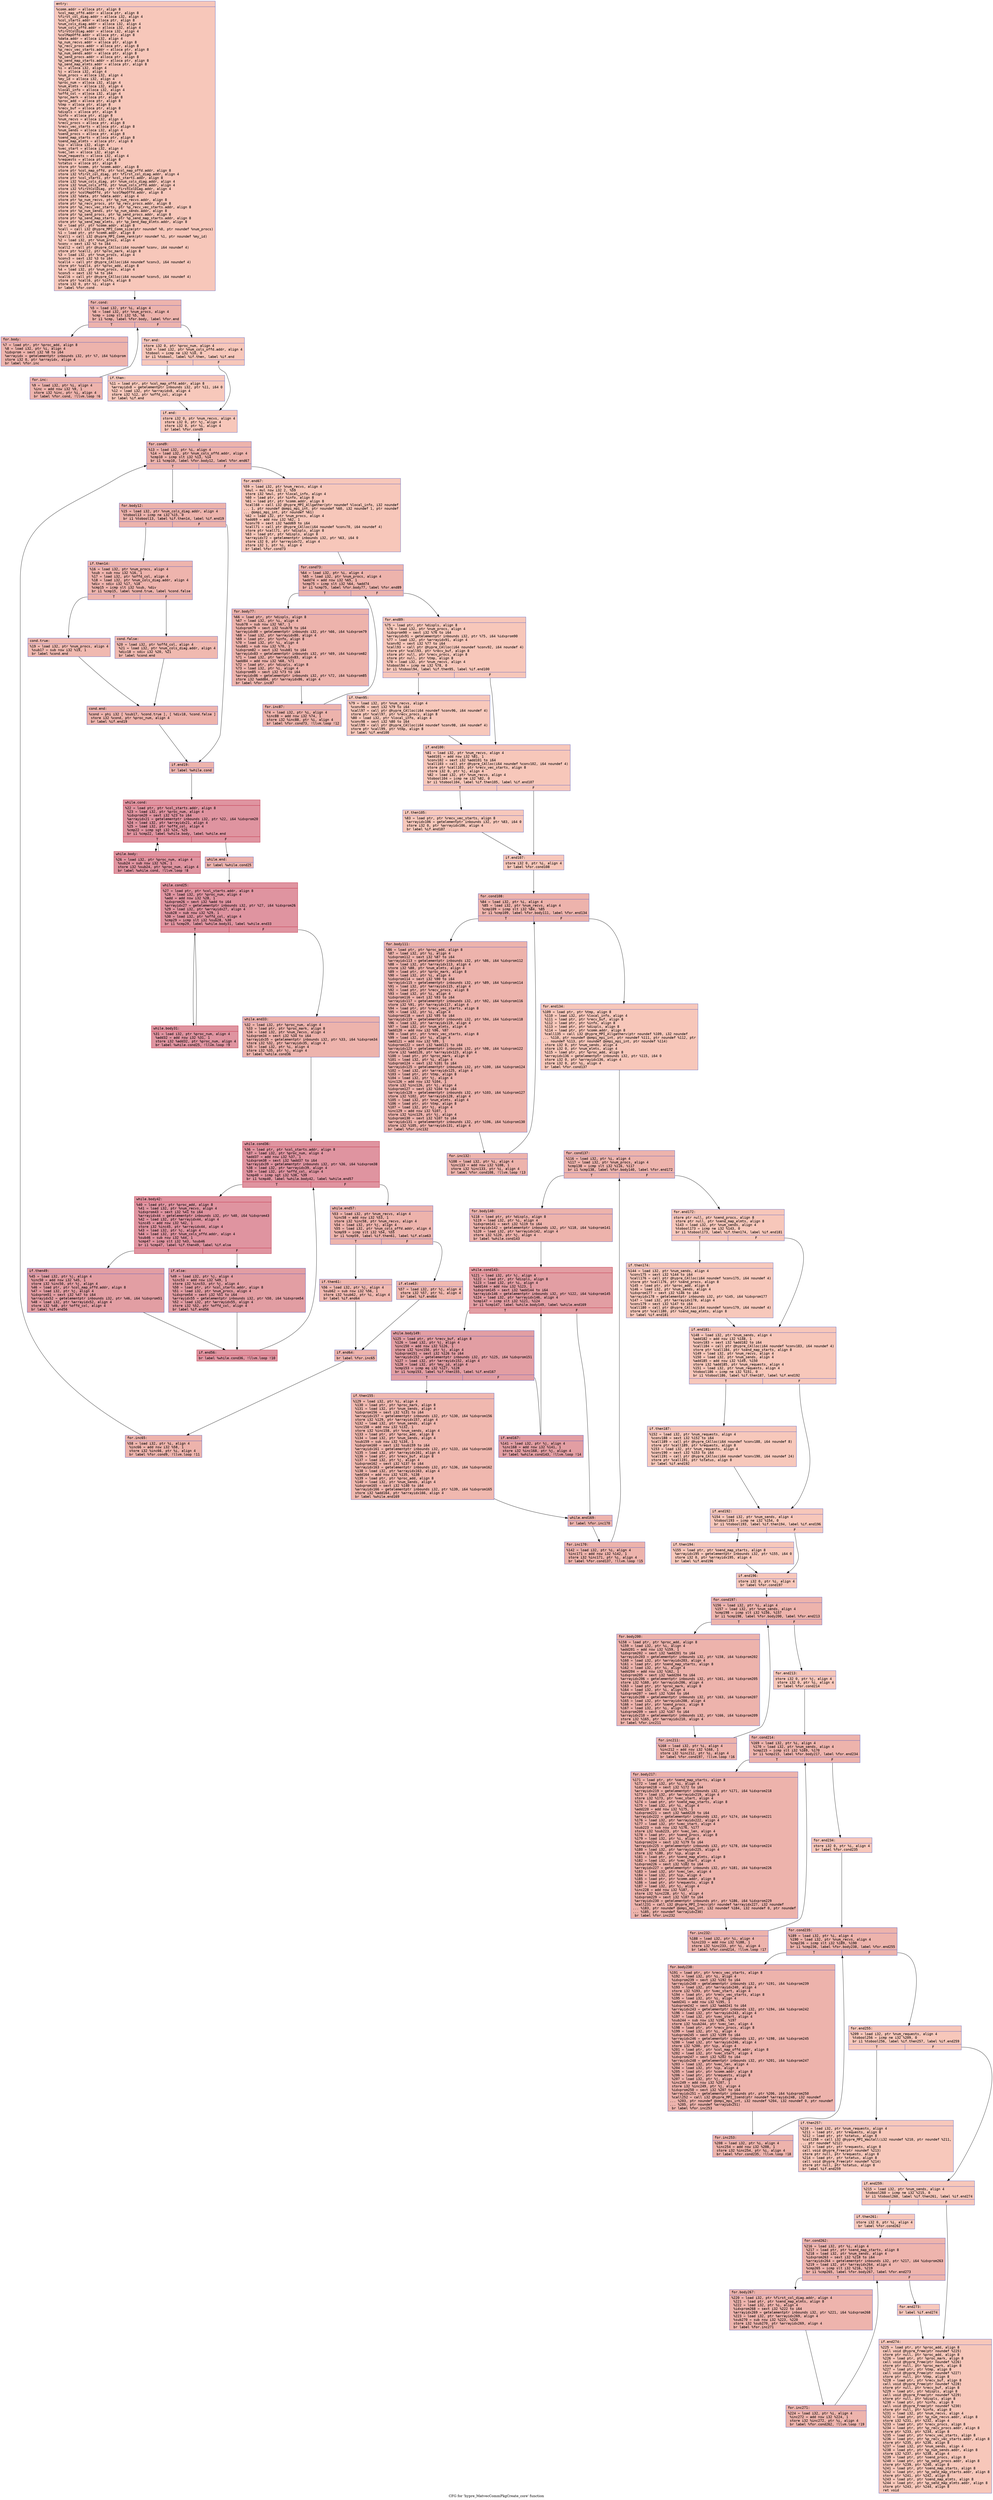 digraph "CFG for 'hypre_MatvecCommPkgCreate_core' function" {
	label="CFG for 'hypre_MatvecCommPkgCreate_core' function";

	Node0x55660d416740 [shape=record,color="#3d50c3ff", style=filled, fillcolor="#ec7f6370" fontname="Courier",label="{entry:\l|  %comm.addr = alloca ptr, align 8\l  %col_map_offd.addr = alloca ptr, align 8\l  %first_col_diag.addr = alloca i32, align 4\l  %col_starts.addr = alloca ptr, align 8\l  %num_cols_diag.addr = alloca i32, align 4\l  %num_cols_offd.addr = alloca i32, align 4\l  %firstColDiag.addr = alloca i32, align 4\l  %colMapOffd.addr = alloca ptr, align 8\l  %data.addr = alloca i32, align 4\l  %p_num_recvs.addr = alloca ptr, align 8\l  %p_recv_procs.addr = alloca ptr, align 8\l  %p_recv_vec_starts.addr = alloca ptr, align 8\l  %p_num_sends.addr = alloca ptr, align 8\l  %p_send_procs.addr = alloca ptr, align 8\l  %p_send_map_starts.addr = alloca ptr, align 8\l  %p_send_map_elmts.addr = alloca ptr, align 8\l  %i = alloca i32, align 4\l  %j = alloca i32, align 4\l  %num_procs = alloca i32, align 4\l  %my_id = alloca i32, align 4\l  %proc_num = alloca i32, align 4\l  %num_elmts = alloca i32, align 4\l  %local_info = alloca i32, align 4\l  %offd_col = alloca i32, align 4\l  %proc_mark = alloca ptr, align 8\l  %proc_add = alloca ptr, align 8\l  %tmp = alloca ptr, align 8\l  %recv_buf = alloca ptr, align 8\l  %displs = alloca ptr, align 8\l  %info = alloca ptr, align 8\l  %num_recvs = alloca i32, align 4\l  %recv_procs = alloca ptr, align 8\l  %recv_vec_starts = alloca ptr, align 8\l  %num_sends = alloca i32, align 4\l  %send_procs = alloca ptr, align 8\l  %send_map_starts = alloca ptr, align 8\l  %send_map_elmts = alloca ptr, align 8\l  %ip = alloca i32, align 4\l  %vec_start = alloca i32, align 4\l  %vec_len = alloca i32, align 4\l  %num_requests = alloca i32, align 4\l  %requests = alloca ptr, align 8\l  %status = alloca ptr, align 8\l  store ptr %comm, ptr %comm.addr, align 8\l  store ptr %col_map_offd, ptr %col_map_offd.addr, align 8\l  store i32 %first_col_diag, ptr %first_col_diag.addr, align 4\l  store ptr %col_starts, ptr %col_starts.addr, align 8\l  store i32 %num_cols_diag, ptr %num_cols_diag.addr, align 4\l  store i32 %num_cols_offd, ptr %num_cols_offd.addr, align 4\l  store i32 %firstColDiag, ptr %firstColDiag.addr, align 4\l  store ptr %colMapOffd, ptr %colMapOffd.addr, align 8\l  store i32 %data, ptr %data.addr, align 4\l  store ptr %p_num_recvs, ptr %p_num_recvs.addr, align 8\l  store ptr %p_recv_procs, ptr %p_recv_procs.addr, align 8\l  store ptr %p_recv_vec_starts, ptr %p_recv_vec_starts.addr, align 8\l  store ptr %p_num_sends, ptr %p_num_sends.addr, align 8\l  store ptr %p_send_procs, ptr %p_send_procs.addr, align 8\l  store ptr %p_send_map_starts, ptr %p_send_map_starts.addr, align 8\l  store ptr %p_send_map_elmts, ptr %p_send_map_elmts.addr, align 8\l  %0 = load ptr, ptr %comm.addr, align 8\l  %call = call i32 @hypre_MPI_Comm_size(ptr noundef %0, ptr noundef %num_procs)\l  %1 = load ptr, ptr %comm.addr, align 8\l  %call1 = call i32 @hypre_MPI_Comm_rank(ptr noundef %1, ptr noundef %my_id)\l  %2 = load i32, ptr %num_procs, align 4\l  %conv = sext i32 %2 to i64\l  %call2 = call ptr @hypre_CAlloc(i64 noundef %conv, i64 noundef 4)\l  store ptr %call2, ptr %proc_mark, align 8\l  %3 = load i32, ptr %num_procs, align 4\l  %conv3 = sext i32 %3 to i64\l  %call4 = call ptr @hypre_CAlloc(i64 noundef %conv3, i64 noundef 4)\l  store ptr %call4, ptr %proc_add, align 8\l  %4 = load i32, ptr %num_procs, align 4\l  %conv5 = sext i32 %4 to i64\l  %call6 = call ptr @hypre_CAlloc(i64 noundef %conv5, i64 noundef 4)\l  store ptr %call6, ptr %info, align 8\l  store i32 0, ptr %i, align 4\l  br label %for.cond\l}"];
	Node0x55660d416740 -> Node0x55660d41a290[tooltip="entry -> for.cond\nProbability 100.00%" ];
	Node0x55660d41a290 [shape=record,color="#3d50c3ff", style=filled, fillcolor="#d6524470" fontname="Courier",label="{for.cond:\l|  %5 = load i32, ptr %i, align 4\l  %6 = load i32, ptr %num_procs, align 4\l  %cmp = icmp slt i32 %5, %6\l  br i1 %cmp, label %for.body, label %for.end\l|{<s0>T|<s1>F}}"];
	Node0x55660d41a290:s0 -> Node0x55660d41a450[tooltip="for.cond -> for.body\nProbability 96.88%" ];
	Node0x55660d41a290:s1 -> Node0x55660d41a4a0[tooltip="for.cond -> for.end\nProbability 3.12%" ];
	Node0x55660d41a450 [shape=record,color="#3d50c3ff", style=filled, fillcolor="#d6524470" fontname="Courier",label="{for.body:\l|  %7 = load ptr, ptr %proc_add, align 8\l  %8 = load i32, ptr %i, align 4\l  %idxprom = sext i32 %8 to i64\l  %arrayidx = getelementptr inbounds i32, ptr %7, i64 %idxprom\l  store i32 0, ptr %arrayidx, align 4\l  br label %for.inc\l}"];
	Node0x55660d41a450 -> Node0x55660d41a8c0[tooltip="for.body -> for.inc\nProbability 100.00%" ];
	Node0x55660d41a8c0 [shape=record,color="#3d50c3ff", style=filled, fillcolor="#d6524470" fontname="Courier",label="{for.inc:\l|  %9 = load i32, ptr %i, align 4\l  %inc = add nsw i32 %9, 1\l  store i32 %inc, ptr %i, align 4\l  br label %for.cond, !llvm.loop !6\l}"];
	Node0x55660d41a8c0 -> Node0x55660d41a290[tooltip="for.inc -> for.cond\nProbability 100.00%" ];
	Node0x55660d41a4a0 [shape=record,color="#3d50c3ff", style=filled, fillcolor="#ec7f6370" fontname="Courier",label="{for.end:\l|  store i32 0, ptr %proc_num, align 4\l  %10 = load i32, ptr %num_cols_offd.addr, align 4\l  %tobool = icmp ne i32 %10, 0\l  br i1 %tobool, label %if.then, label %if.end\l|{<s0>T|<s1>F}}"];
	Node0x55660d41a4a0:s0 -> Node0x55660d41aed0[tooltip="for.end -> if.then\nProbability 62.50%" ];
	Node0x55660d41a4a0:s1 -> Node0x55660d41af40[tooltip="for.end -> if.end\nProbability 37.50%" ];
	Node0x55660d41aed0 [shape=record,color="#3d50c3ff", style=filled, fillcolor="#ed836670" fontname="Courier",label="{if.then:\l|  %11 = load ptr, ptr %col_map_offd.addr, align 8\l  %arrayidx8 = getelementptr inbounds i32, ptr %11, i64 0\l  %12 = load i32, ptr %arrayidx8, align 4\l  store i32 %12, ptr %offd_col, align 4\l  br label %if.end\l}"];
	Node0x55660d41aed0 -> Node0x55660d41af40[tooltip="if.then -> if.end\nProbability 100.00%" ];
	Node0x55660d41af40 [shape=record,color="#3d50c3ff", style=filled, fillcolor="#ec7f6370" fontname="Courier",label="{if.end:\l|  store i32 0, ptr %num_recvs, align 4\l  store i32 0, ptr %j, align 4\l  store i32 0, ptr %i, align 4\l  br label %for.cond9\l}"];
	Node0x55660d41af40 -> Node0x55660d41b4f0[tooltip="if.end -> for.cond9\nProbability 100.00%" ];
	Node0x55660d41b4f0 [shape=record,color="#3d50c3ff", style=filled, fillcolor="#d6524470" fontname="Courier",label="{for.cond9:\l|  %13 = load i32, ptr %i, align 4\l  %14 = load i32, ptr %num_cols_offd.addr, align 4\l  %cmp10 = icmp slt i32 %13, %14\l  br i1 %cmp10, label %for.body12, label %for.end67\l|{<s0>T|<s1>F}}"];
	Node0x55660d41b4f0:s0 -> Node0x55660d41b7f0[tooltip="for.cond9 -> for.body12\nProbability 96.88%" ];
	Node0x55660d41b4f0:s1 -> Node0x55660d41b840[tooltip="for.cond9 -> for.end67\nProbability 3.12%" ];
	Node0x55660d41b7f0 [shape=record,color="#3d50c3ff", style=filled, fillcolor="#d6524470" fontname="Courier",label="{for.body12:\l|  %15 = load i32, ptr %num_cols_diag.addr, align 4\l  %tobool13 = icmp ne i32 %15, 0\l  br i1 %tobool13, label %if.then14, label %if.end19\l|{<s0>T|<s1>F}}"];
	Node0x55660d41b7f0:s0 -> Node0x55660d41bab0[tooltip="for.body12 -> if.then14\nProbability 62.50%" ];
	Node0x55660d41b7f0:s1 -> Node0x55660d41bb00[tooltip="for.body12 -> if.end19\nProbability 37.50%" ];
	Node0x55660d41bab0 [shape=record,color="#3d50c3ff", style=filled, fillcolor="#d8564670" fontname="Courier",label="{if.then14:\l|  %16 = load i32, ptr %num_procs, align 4\l  %sub = sub nsw i32 %16, 1\l  %17 = load i32, ptr %offd_col, align 4\l  %18 = load i32, ptr %num_cols_diag.addr, align 4\l  %div = sdiv i32 %17, %18\l  %cmp15 = icmp slt i32 %sub, %div\l  br i1 %cmp15, label %cond.true, label %cond.false\l|{<s0>T|<s1>F}}"];
	Node0x55660d41bab0:s0 -> Node0x55660d41c020[tooltip="if.then14 -> cond.true\nProbability 50.00%" ];
	Node0x55660d41bab0:s1 -> Node0x55660d41c070[tooltip="if.then14 -> cond.false\nProbability 50.00%" ];
	Node0x55660d41c020 [shape=record,color="#3d50c3ff", style=filled, fillcolor="#de614d70" fontname="Courier",label="{cond.true:\l|  %19 = load i32, ptr %num_procs, align 4\l  %sub17 = sub nsw i32 %19, 1\l  br label %cond.end\l}"];
	Node0x55660d41c020 -> Node0x55660d41c2a0[tooltip="cond.true -> cond.end\nProbability 100.00%" ];
	Node0x55660d41c070 [shape=record,color="#3d50c3ff", style=filled, fillcolor="#de614d70" fontname="Courier",label="{cond.false:\l|  %20 = load i32, ptr %offd_col, align 4\l  %21 = load i32, ptr %num_cols_diag.addr, align 4\l  %div18 = sdiv i32 %20, %21\l  br label %cond.end\l}"];
	Node0x55660d41c070 -> Node0x55660d41c2a0[tooltip="cond.false -> cond.end\nProbability 100.00%" ];
	Node0x55660d41c2a0 [shape=record,color="#3d50c3ff", style=filled, fillcolor="#d8564670" fontname="Courier",label="{cond.end:\l|  %cond = phi i32 [ %sub17, %cond.true ], [ %div18, %cond.false ]\l  store i32 %cond, ptr %proc_num, align 4\l  br label %if.end19\l}"];
	Node0x55660d41c2a0 -> Node0x55660d41bb00[tooltip="cond.end -> if.end19\nProbability 100.00%" ];
	Node0x55660d41bb00 [shape=record,color="#3d50c3ff", style=filled, fillcolor="#d6524470" fontname="Courier",label="{if.end19:\l|  br label %while.cond\l}"];
	Node0x55660d41bb00 -> Node0x55660d41c740[tooltip="if.end19 -> while.cond\nProbability 100.00%" ];
	Node0x55660d41c740 [shape=record,color="#b70d28ff", style=filled, fillcolor="#b70d2870" fontname="Courier",label="{while.cond:\l|  %22 = load ptr, ptr %col_starts.addr, align 8\l  %23 = load i32, ptr %proc_num, align 4\l  %idxprom20 = sext i32 %23 to i64\l  %arrayidx21 = getelementptr inbounds i32, ptr %22, i64 %idxprom20\l  %24 = load i32, ptr %arrayidx21, align 4\l  %25 = load i32, ptr %offd_col, align 4\l  %cmp22 = icmp sgt i32 %24, %25\l  br i1 %cmp22, label %while.body, label %while.end\l|{<s0>T|<s1>F}}"];
	Node0x55660d41c740:s0 -> Node0x55660d418350[tooltip="while.cond -> while.body\nProbability 96.88%" ];
	Node0x55660d41c740:s1 -> Node0x55660d4183d0[tooltip="while.cond -> while.end\nProbability 3.12%" ];
	Node0x55660d418350 [shape=record,color="#b70d28ff", style=filled, fillcolor="#b70d2870" fontname="Courier",label="{while.body:\l|  %26 = load i32, ptr %proc_num, align 4\l  %sub24 = sub nsw i32 %26, 1\l  store i32 %sub24, ptr %proc_num, align 4\l  br label %while.cond, !llvm.loop !8\l}"];
	Node0x55660d418350 -> Node0x55660d41c740[tooltip="while.body -> while.cond\nProbability 100.00%" ];
	Node0x55660d4183d0 [shape=record,color="#3d50c3ff", style=filled, fillcolor="#d6524470" fontname="Courier",label="{while.end:\l|  br label %while.cond25\l}"];
	Node0x55660d4183d0 -> Node0x55660d41d740[tooltip="while.end -> while.cond25\nProbability 100.00%" ];
	Node0x55660d41d740 [shape=record,color="#b70d28ff", style=filled, fillcolor="#b70d2870" fontname="Courier",label="{while.cond25:\l|  %27 = load ptr, ptr %col_starts.addr, align 8\l  %28 = load i32, ptr %proc_num, align 4\l  %add = add nsw i32 %28, 1\l  %idxprom26 = sext i32 %add to i64\l  %arrayidx27 = getelementptr inbounds i32, ptr %27, i64 %idxprom26\l  %29 = load i32, ptr %arrayidx27, align 4\l  %sub28 = sub nsw i32 %29, 1\l  %30 = load i32, ptr %offd_col, align 4\l  %cmp29 = icmp slt i32 %sub28, %30\l  br i1 %cmp29, label %while.body31, label %while.end33\l|{<s0>T|<s1>F}}"];
	Node0x55660d41d740:s0 -> Node0x55660d41ddb0[tooltip="while.cond25 -> while.body31\nProbability 96.88%" ];
	Node0x55660d41d740:s1 -> Node0x55660d41de30[tooltip="while.cond25 -> while.end33\nProbability 3.12%" ];
	Node0x55660d41ddb0 [shape=record,color="#b70d28ff", style=filled, fillcolor="#b70d2870" fontname="Courier",label="{while.body31:\l|  %31 = load i32, ptr %proc_num, align 4\l  %add32 = add nsw i32 %31, 1\l  store i32 %add32, ptr %proc_num, align 4\l  br label %while.cond25, !llvm.loop !9\l}"];
	Node0x55660d41ddb0 -> Node0x55660d41d740[tooltip="while.body31 -> while.cond25\nProbability 100.00%" ];
	Node0x55660d41de30 [shape=record,color="#3d50c3ff", style=filled, fillcolor="#d6524470" fontname="Courier",label="{while.end33:\l|  %32 = load i32, ptr %proc_num, align 4\l  %33 = load ptr, ptr %proc_mark, align 8\l  %34 = load i32, ptr %num_recvs, align 4\l  %idxprom34 = sext i32 %34 to i64\l  %arrayidx35 = getelementptr inbounds i32, ptr %33, i64 %idxprom34\l  store i32 %32, ptr %arrayidx35, align 4\l  %35 = load i32, ptr %i, align 4\l  store i32 %35, ptr %j, align 4\l  br label %while.cond36\l}"];
	Node0x55660d41de30 -> Node0x55660d41e7a0[tooltip="while.end33 -> while.cond36\nProbability 100.00%" ];
	Node0x55660d41e7a0 [shape=record,color="#b70d28ff", style=filled, fillcolor="#b70d2870" fontname="Courier",label="{while.cond36:\l|  %36 = load ptr, ptr %col_starts.addr, align 8\l  %37 = load i32, ptr %proc_num, align 4\l  %add37 = add nsw i32 %37, 1\l  %idxprom38 = sext i32 %add37 to i64\l  %arrayidx39 = getelementptr inbounds i32, ptr %36, i64 %idxprom38\l  %38 = load i32, ptr %arrayidx39, align 4\l  %39 = load i32, ptr %offd_col, align 4\l  %cmp40 = icmp sgt i32 %38, %39\l  br i1 %cmp40, label %while.body42, label %while.end57\l|{<s0>T|<s1>F}}"];
	Node0x55660d41e7a0:s0 -> Node0x55660d40d1b0[tooltip="while.cond36 -> while.body42\nProbability 96.88%" ];
	Node0x55660d41e7a0:s1 -> Node0x55660d40d230[tooltip="while.cond36 -> while.end57\nProbability 3.12%" ];
	Node0x55660d40d1b0 [shape=record,color="#b70d28ff", style=filled, fillcolor="#b70d2870" fontname="Courier",label="{while.body42:\l|  %40 = load ptr, ptr %proc_add, align 8\l  %41 = load i32, ptr %num_recvs, align 4\l  %idxprom43 = sext i32 %41 to i64\l  %arrayidx44 = getelementptr inbounds i32, ptr %40, i64 %idxprom43\l  %42 = load i32, ptr %arrayidx44, align 4\l  %inc45 = add nsw i32 %42, 1\l  store i32 %inc45, ptr %arrayidx44, align 4\l  %43 = load i32, ptr %j, align 4\l  %44 = load i32, ptr %num_cols_offd.addr, align 4\l  %sub46 = sub nsw i32 %44, 1\l  %cmp47 = icmp slt i32 %43, %sub46\l  br i1 %cmp47, label %if.then49, label %if.else\l|{<s0>T|<s1>F}}"];
	Node0x55660d40d1b0:s0 -> Node0x55660d40da60[tooltip="while.body42 -> if.then49\nProbability 50.00%" ];
	Node0x55660d40d1b0:s1 -> Node0x55660d40dab0[tooltip="while.body42 -> if.else\nProbability 50.00%" ];
	Node0x55660d40da60 [shape=record,color="#3d50c3ff", style=filled, fillcolor="#be242e70" fontname="Courier",label="{if.then49:\l|  %45 = load i32, ptr %j, align 4\l  %inc50 = add nsw i32 %45, 1\l  store i32 %inc50, ptr %j, align 4\l  %46 = load ptr, ptr %col_map_offd.addr, align 8\l  %47 = load i32, ptr %j, align 4\l  %idxprom51 = sext i32 %47 to i64\l  %arrayidx52 = getelementptr inbounds i32, ptr %46, i64 %idxprom51\l  %48 = load i32, ptr %arrayidx52, align 4\l  store i32 %48, ptr %offd_col, align 4\l  br label %if.end56\l}"];
	Node0x55660d40da60 -> Node0x55660d40e910[tooltip="if.then49 -> if.end56\nProbability 100.00%" ];
	Node0x55660d40dab0 [shape=record,color="#3d50c3ff", style=filled, fillcolor="#be242e70" fontname="Courier",label="{if.else:\l|  %49 = load i32, ptr %j, align 4\l  %inc53 = add nsw i32 %49, 1\l  store i32 %inc53, ptr %j, align 4\l  %50 = load ptr, ptr %col_starts.addr, align 8\l  %51 = load i32, ptr %num_procs, align 4\l  %idxprom54 = sext i32 %51 to i64\l  %arrayidx55 = getelementptr inbounds i32, ptr %50, i64 %idxprom54\l  %52 = load i32, ptr %arrayidx55, align 4\l  store i32 %52, ptr %offd_col, align 4\l  br label %if.end56\l}"];
	Node0x55660d40dab0 -> Node0x55660d40e910[tooltip="if.else -> if.end56\nProbability 100.00%" ];
	Node0x55660d40e910 [shape=record,color="#b70d28ff", style=filled, fillcolor="#b70d2870" fontname="Courier",label="{if.end56:\l|  br label %while.cond36, !llvm.loop !10\l}"];
	Node0x55660d40e910 -> Node0x55660d41e7a0[tooltip="if.end56 -> while.cond36\nProbability 100.00%" ];
	Node0x55660d40d230 [shape=record,color="#3d50c3ff", style=filled, fillcolor="#d6524470" fontname="Courier",label="{while.end57:\l|  %53 = load i32, ptr %num_recvs, align 4\l  %inc58 = add nsw i32 %53, 1\l  store i32 %inc58, ptr %num_recvs, align 4\l  %54 = load i32, ptr %j, align 4\l  %55 = load i32, ptr %num_cols_offd.addr, align 4\l  %cmp59 = icmp slt i32 %54, %55\l  br i1 %cmp59, label %if.then61, label %if.else63\l|{<s0>T|<s1>F}}"];
	Node0x55660d40d230:s0 -> Node0x55660d423130[tooltip="while.end57 -> if.then61\nProbability 50.00%" ];
	Node0x55660d40d230:s1 -> Node0x55660d423180[tooltip="while.end57 -> if.else63\nProbability 50.00%" ];
	Node0x55660d423130 [shape=record,color="#3d50c3ff", style=filled, fillcolor="#dc5d4a70" fontname="Courier",label="{if.then61:\l|  %56 = load i32, ptr %j, align 4\l  %sub62 = sub nsw i32 %56, 1\l  store i32 %sub62, ptr %i, align 4\l  br label %if.end64\l}"];
	Node0x55660d423130 -> Node0x55660d423450[tooltip="if.then61 -> if.end64\nProbability 100.00%" ];
	Node0x55660d423180 [shape=record,color="#3d50c3ff", style=filled, fillcolor="#dc5d4a70" fontname="Courier",label="{if.else63:\l|  %57 = load i32, ptr %j, align 4\l  store i32 %57, ptr %i, align 4\l  br label %if.end64\l}"];
	Node0x55660d423180 -> Node0x55660d423450[tooltip="if.else63 -> if.end64\nProbability 100.00%" ];
	Node0x55660d423450 [shape=record,color="#3d50c3ff", style=filled, fillcolor="#d6524470" fontname="Courier",label="{if.end64:\l|  br label %for.inc65\l}"];
	Node0x55660d423450 -> Node0x55660d4236d0[tooltip="if.end64 -> for.inc65\nProbability 100.00%" ];
	Node0x55660d4236d0 [shape=record,color="#3d50c3ff", style=filled, fillcolor="#d6524470" fontname="Courier",label="{for.inc65:\l|  %58 = load i32, ptr %i, align 4\l  %inc66 = add nsw i32 %58, 1\l  store i32 %inc66, ptr %i, align 4\l  br label %for.cond9, !llvm.loop !11\l}"];
	Node0x55660d4236d0 -> Node0x55660d41b4f0[tooltip="for.inc65 -> for.cond9\nProbability 100.00%" ];
	Node0x55660d41b840 [shape=record,color="#3d50c3ff", style=filled, fillcolor="#ec7f6370" fontname="Courier",label="{for.end67:\l|  %59 = load i32, ptr %num_recvs, align 4\l  %mul = mul nsw i32 2, %59\l  store i32 %mul, ptr %local_info, align 4\l  %60 = load ptr, ptr %info, align 8\l  %61 = load ptr, ptr %comm.addr, align 8\l  %call68 = call i32 @hypre_MPI_Allgather(ptr noundef %local_info, i32 noundef\l... 1, ptr noundef @ompi_mpi_int, ptr noundef %60, i32 noundef 1, ptr noundef\l... @ompi_mpi_int, ptr noundef %61)\l  %62 = load i32, ptr %num_procs, align 4\l  %add69 = add nsw i32 %62, 1\l  %conv70 = sext i32 %add69 to i64\l  %call71 = call ptr @hypre_CAlloc(i64 noundef %conv70, i64 noundef 4)\l  store ptr %call71, ptr %displs, align 8\l  %63 = load ptr, ptr %displs, align 8\l  %arrayidx72 = getelementptr inbounds i32, ptr %63, i64 0\l  store i32 0, ptr %arrayidx72, align 4\l  store i32 1, ptr %i, align 4\l  br label %for.cond73\l}"];
	Node0x55660d41b840 -> Node0x55660d424700[tooltip="for.end67 -> for.cond73\nProbability 100.00%" ];
	Node0x55660d424700 [shape=record,color="#3d50c3ff", style=filled, fillcolor="#d6524470" fontname="Courier",label="{for.cond73:\l|  %64 = load i32, ptr %i, align 4\l  %65 = load i32, ptr %num_procs, align 4\l  %add74 = add nsw i32 %65, 1\l  %cmp75 = icmp slt i32 %64, %add74\l  br i1 %cmp75, label %for.body77, label %for.end89\l|{<s0>T|<s1>F}}"];
	Node0x55660d424700:s0 -> Node0x55660d424a00[tooltip="for.cond73 -> for.body77\nProbability 96.88%" ];
	Node0x55660d424700:s1 -> Node0x55660d424a80[tooltip="for.cond73 -> for.end89\nProbability 3.12%" ];
	Node0x55660d424a00 [shape=record,color="#3d50c3ff", style=filled, fillcolor="#d6524470" fontname="Courier",label="{for.body77:\l|  %66 = load ptr, ptr %displs, align 8\l  %67 = load i32, ptr %i, align 4\l  %sub78 = sub nsw i32 %67, 1\l  %idxprom79 = sext i32 %sub78 to i64\l  %arrayidx80 = getelementptr inbounds i32, ptr %66, i64 %idxprom79\l  %68 = load i32, ptr %arrayidx80, align 4\l  %69 = load ptr, ptr %info, align 8\l  %70 = load i32, ptr %i, align 4\l  %sub81 = sub nsw i32 %70, 1\l  %idxprom82 = sext i32 %sub81 to i64\l  %arrayidx83 = getelementptr inbounds i32, ptr %69, i64 %idxprom82\l  %71 = load i32, ptr %arrayidx83, align 4\l  %add84 = add nsw i32 %68, %71\l  %72 = load ptr, ptr %displs, align 8\l  %73 = load i32, ptr %i, align 4\l  %idxprom85 = sext i32 %73 to i64\l  %arrayidx86 = getelementptr inbounds i32, ptr %72, i64 %idxprom85\l  store i32 %add84, ptr %arrayidx86, align 4\l  br label %for.inc87\l}"];
	Node0x55660d424a00 -> Node0x55660d4256b0[tooltip="for.body77 -> for.inc87\nProbability 100.00%" ];
	Node0x55660d4256b0 [shape=record,color="#3d50c3ff", style=filled, fillcolor="#d6524470" fontname="Courier",label="{for.inc87:\l|  %74 = load i32, ptr %i, align 4\l  %inc88 = add nsw i32 %74, 1\l  store i32 %inc88, ptr %i, align 4\l  br label %for.cond73, !llvm.loop !12\l}"];
	Node0x55660d4256b0 -> Node0x55660d424700[tooltip="for.inc87 -> for.cond73\nProbability 100.00%" ];
	Node0x55660d424a80 [shape=record,color="#3d50c3ff", style=filled, fillcolor="#ec7f6370" fontname="Courier",label="{for.end89:\l|  %75 = load ptr, ptr %displs, align 8\l  %76 = load i32, ptr %num_procs, align 4\l  %idxprom90 = sext i32 %76 to i64\l  %arrayidx91 = getelementptr inbounds i32, ptr %75, i64 %idxprom90\l  %77 = load i32, ptr %arrayidx91, align 4\l  %conv92 = sext i32 %77 to i64\l  %call93 = call ptr @hypre_CAlloc(i64 noundef %conv92, i64 noundef 4)\l  store ptr %call93, ptr %recv_buf, align 8\l  store ptr null, ptr %recv_procs, align 8\l  store ptr null, ptr %tmp, align 8\l  %78 = load i32, ptr %num_recvs, align 4\l  %tobool94 = icmp ne i32 %78, 0\l  br i1 %tobool94, label %if.then95, label %if.end100\l|{<s0>T|<s1>F}}"];
	Node0x55660d424a80:s0 -> Node0x55660d426320[tooltip="for.end89 -> if.then95\nProbability 62.50%" ];
	Node0x55660d424a80:s1 -> Node0x55660d4263a0[tooltip="for.end89 -> if.end100\nProbability 37.50%" ];
	Node0x55660d426320 [shape=record,color="#3d50c3ff", style=filled, fillcolor="#ed836670" fontname="Courier",label="{if.then95:\l|  %79 = load i32, ptr %num_recvs, align 4\l  %conv96 = sext i32 %79 to i64\l  %call97 = call ptr @hypre_CAlloc(i64 noundef %conv96, i64 noundef 4)\l  store ptr %call97, ptr %recv_procs, align 8\l  %80 = load i32, ptr %local_info, align 4\l  %conv98 = sext i32 %80 to i64\l  %call99 = call ptr @hypre_CAlloc(i64 noundef %conv98, i64 noundef 4)\l  store ptr %call99, ptr %tmp, align 8\l  br label %if.end100\l}"];
	Node0x55660d426320 -> Node0x55660d4263a0[tooltip="if.then95 -> if.end100\nProbability 100.00%" ];
	Node0x55660d4263a0 [shape=record,color="#3d50c3ff", style=filled, fillcolor="#ec7f6370" fontname="Courier",label="{if.end100:\l|  %81 = load i32, ptr %num_recvs, align 4\l  %add101 = add nsw i32 %81, 1\l  %conv102 = sext i32 %add101 to i64\l  %call103 = call ptr @hypre_CAlloc(i64 noundef %conv102, i64 noundef 4)\l  store ptr %call103, ptr %recv_vec_starts, align 8\l  store i32 0, ptr %j, align 4\l  %82 = load i32, ptr %num_recvs, align 4\l  %tobool104 = icmp ne i32 %82, 0\l  br i1 %tobool104, label %if.then105, label %if.end107\l|{<s0>T|<s1>F}}"];
	Node0x55660d4263a0:s0 -> Node0x55660d427070[tooltip="if.end100 -> if.then105\nProbability 62.50%" ];
	Node0x55660d4263a0:s1 -> Node0x55660d4270f0[tooltip="if.end100 -> if.end107\nProbability 37.50%" ];
	Node0x55660d427070 [shape=record,color="#3d50c3ff", style=filled, fillcolor="#ed836670" fontname="Courier",label="{if.then105:\l|  %83 = load ptr, ptr %recv_vec_starts, align 8\l  %arrayidx106 = getelementptr inbounds i32, ptr %83, i64 0\l  store i32 0, ptr %arrayidx106, align 4\l  br label %if.end107\l}"];
	Node0x55660d427070 -> Node0x55660d4270f0[tooltip="if.then105 -> if.end107\nProbability 100.00%" ];
	Node0x55660d4270f0 [shape=record,color="#3d50c3ff", style=filled, fillcolor="#ec7f6370" fontname="Courier",label="{if.end107:\l|  store i32 0, ptr %i, align 4\l  br label %for.cond108\l}"];
	Node0x55660d4270f0 -> Node0x55660d427520[tooltip="if.end107 -> for.cond108\nProbability 100.00%" ];
	Node0x55660d427520 [shape=record,color="#3d50c3ff", style=filled, fillcolor="#d6524470" fontname="Courier",label="{for.cond108:\l|  %84 = load i32, ptr %i, align 4\l  %85 = load i32, ptr %num_recvs, align 4\l  %cmp109 = icmp slt i32 %84, %85\l  br i1 %cmp109, label %for.body111, label %for.end134\l|{<s0>T|<s1>F}}"];
	Node0x55660d427520:s0 -> Node0x55660d4277a0[tooltip="for.cond108 -> for.body111\nProbability 96.88%" ];
	Node0x55660d427520:s1 -> Node0x55660d427820[tooltip="for.cond108 -> for.end134\nProbability 3.12%" ];
	Node0x55660d4277a0 [shape=record,color="#3d50c3ff", style=filled, fillcolor="#d6524470" fontname="Courier",label="{for.body111:\l|  %86 = load ptr, ptr %proc_add, align 8\l  %87 = load i32, ptr %i, align 4\l  %idxprom112 = sext i32 %87 to i64\l  %arrayidx113 = getelementptr inbounds i32, ptr %86, i64 %idxprom112\l  %88 = load i32, ptr %arrayidx113, align 4\l  store i32 %88, ptr %num_elmts, align 4\l  %89 = load ptr, ptr %proc_mark, align 8\l  %90 = load i32, ptr %i, align 4\l  %idxprom114 = sext i32 %90 to i64\l  %arrayidx115 = getelementptr inbounds i32, ptr %89, i64 %idxprom114\l  %91 = load i32, ptr %arrayidx115, align 4\l  %92 = load ptr, ptr %recv_procs, align 8\l  %93 = load i32, ptr %i, align 4\l  %idxprom116 = sext i32 %93 to i64\l  %arrayidx117 = getelementptr inbounds i32, ptr %92, i64 %idxprom116\l  store i32 %91, ptr %arrayidx117, align 4\l  %94 = load ptr, ptr %recv_vec_starts, align 8\l  %95 = load i32, ptr %i, align 4\l  %idxprom118 = sext i32 %95 to i64\l  %arrayidx119 = getelementptr inbounds i32, ptr %94, i64 %idxprom118\l  %96 = load i32, ptr %arrayidx119, align 4\l  %97 = load i32, ptr %num_elmts, align 4\l  %add120 = add nsw i32 %96, %97\l  %98 = load ptr, ptr %recv_vec_starts, align 8\l  %99 = load i32, ptr %i, align 4\l  %add121 = add nsw i32 %99, 1\l  %idxprom122 = sext i32 %add121 to i64\l  %arrayidx123 = getelementptr inbounds i32, ptr %98, i64 %idxprom122\l  store i32 %add120, ptr %arrayidx123, align 4\l  %100 = load ptr, ptr %proc_mark, align 8\l  %101 = load i32, ptr %i, align 4\l  %idxprom124 = sext i32 %101 to i64\l  %arrayidx125 = getelementptr inbounds i32, ptr %100, i64 %idxprom124\l  %102 = load i32, ptr %arrayidx125, align 4\l  %103 = load ptr, ptr %tmp, align 8\l  %104 = load i32, ptr %j, align 4\l  %inc126 = add nsw i32 %104, 1\l  store i32 %inc126, ptr %j, align 4\l  %idxprom127 = sext i32 %104 to i64\l  %arrayidx128 = getelementptr inbounds i32, ptr %103, i64 %idxprom127\l  store i32 %102, ptr %arrayidx128, align 4\l  %105 = load i32, ptr %num_elmts, align 4\l  %106 = load ptr, ptr %tmp, align 8\l  %107 = load i32, ptr %j, align 4\l  %inc129 = add nsw i32 %107, 1\l  store i32 %inc129, ptr %j, align 4\l  %idxprom130 = sext i32 %107 to i64\l  %arrayidx131 = getelementptr inbounds i32, ptr %106, i64 %idxprom130\l  store i32 %105, ptr %arrayidx131, align 4\l  br label %for.inc132\l}"];
	Node0x55660d4277a0 -> Node0x55660d41d320[tooltip="for.body111 -> for.inc132\nProbability 100.00%" ];
	Node0x55660d41d320 [shape=record,color="#3d50c3ff", style=filled, fillcolor="#d6524470" fontname="Courier",label="{for.inc132:\l|  %108 = load i32, ptr %i, align 4\l  %inc133 = add nsw i32 %108, 1\l  store i32 %inc133, ptr %i, align 4\l  br label %for.cond108, !llvm.loop !13\l}"];
	Node0x55660d41d320 -> Node0x55660d427520[tooltip="for.inc132 -> for.cond108\nProbability 100.00%" ];
	Node0x55660d427820 [shape=record,color="#3d50c3ff", style=filled, fillcolor="#ec7f6370" fontname="Courier",label="{for.end134:\l|  %109 = load ptr, ptr %tmp, align 8\l  %110 = load i32, ptr %local_info, align 4\l  %111 = load ptr, ptr %recv_buf, align 8\l  %112 = load ptr, ptr %info, align 8\l  %113 = load ptr, ptr %displs, align 8\l  %114 = load ptr, ptr %comm.addr, align 8\l  %call135 = call i32 @hypre_MPI_Allgatherv(ptr noundef %109, i32 noundef\l... %110, ptr noundef @ompi_mpi_int, ptr noundef %111, ptr noundef %112, ptr\l... noundef %113, ptr noundef @ompi_mpi_int, ptr noundef %114)\l  store i32 0, ptr %num_sends, align 4\l  store i32 0, ptr %num_elmts, align 4\l  %115 = load ptr, ptr %proc_add, align 8\l  %arrayidx136 = getelementptr inbounds i32, ptr %115, i64 0\l  store i32 0, ptr %arrayidx136, align 4\l  store i32 0, ptr %i, align 4\l  br label %for.cond137\l}"];
	Node0x55660d427820 -> Node0x55660d42b990[tooltip="for.end134 -> for.cond137\nProbability 100.00%" ];
	Node0x55660d42b990 [shape=record,color="#3d50c3ff", style=filled, fillcolor="#d6524470" fontname="Courier",label="{for.cond137:\l|  %116 = load i32, ptr %i, align 4\l  %117 = load i32, ptr %num_procs, align 4\l  %cmp138 = icmp slt i32 %116, %117\l  br i1 %cmp138, label %for.body140, label %for.end172\l|{<s0>T|<s1>F}}"];
	Node0x55660d42b990:s0 -> Node0x55660d42bb70[tooltip="for.cond137 -> for.body140\nProbability 96.88%" ];
	Node0x55660d42b990:s1 -> Node0x55660d42bbf0[tooltip="for.cond137 -> for.end172\nProbability 3.12%" ];
	Node0x55660d42bb70 [shape=record,color="#3d50c3ff", style=filled, fillcolor="#d6524470" fontname="Courier",label="{for.body140:\l|  %118 = load ptr, ptr %displs, align 8\l  %119 = load i32, ptr %i, align 4\l  %idxprom141 = sext i32 %119 to i64\l  %arrayidx142 = getelementptr inbounds i32, ptr %118, i64 %idxprom141\l  %120 = load i32, ptr %arrayidx142, align 4\l  store i32 %120, ptr %j, align 4\l  br label %while.cond143\l}"];
	Node0x55660d42bb70 -> Node0x55660d42c0b0[tooltip="for.body140 -> while.cond143\nProbability 100.00%" ];
	Node0x55660d42c0b0 [shape=record,color="#b70d28ff", style=filled, fillcolor="#be242e70" fontname="Courier",label="{while.cond143:\l|  %121 = load i32, ptr %j, align 4\l  %122 = load ptr, ptr %displs, align 8\l  %123 = load i32, ptr %i, align 4\l  %add144 = add nsw i32 %123, 1\l  %idxprom145 = sext i32 %add144 to i64\l  %arrayidx146 = getelementptr inbounds i32, ptr %122, i64 %idxprom145\l  %124 = load i32, ptr %arrayidx146, align 4\l  %cmp147 = icmp slt i32 %121, %124\l  br i1 %cmp147, label %while.body149, label %while.end169\l|{<s0>T|<s1>F}}"];
	Node0x55660d42c0b0:s0 -> Node0x55660d42c670[tooltip="while.cond143 -> while.body149\nProbability 96.88%" ];
	Node0x55660d42c0b0:s1 -> Node0x55660d42c6f0[tooltip="while.cond143 -> while.end169\nProbability 3.12%" ];
	Node0x55660d42c670 [shape=record,color="#3d50c3ff", style=filled, fillcolor="#be242e70" fontname="Courier",label="{while.body149:\l|  %125 = load ptr, ptr %recv_buf, align 8\l  %126 = load i32, ptr %j, align 4\l  %inc150 = add nsw i32 %126, 1\l  store i32 %inc150, ptr %j, align 4\l  %idxprom151 = sext i32 %126 to i64\l  %arrayidx152 = getelementptr inbounds i32, ptr %125, i64 %idxprom151\l  %127 = load i32, ptr %arrayidx152, align 4\l  %128 = load i32, ptr %my_id, align 4\l  %cmp153 = icmp eq i32 %127, %128\l  br i1 %cmp153, label %if.then155, label %if.end167\l|{<s0>T|<s1>F}}"];
	Node0x55660d42c670:s0 -> Node0x55660d42cd90[tooltip="while.body149 -> if.then155\nProbability 3.12%" ];
	Node0x55660d42c670:s1 -> Node0x55660d42ce10[tooltip="while.body149 -> if.end167\nProbability 96.88%" ];
	Node0x55660d42cd90 [shape=record,color="#3d50c3ff", style=filled, fillcolor="#dc5d4a70" fontname="Courier",label="{if.then155:\l|  %129 = load i32, ptr %i, align 4\l  %130 = load ptr, ptr %proc_mark, align 8\l  %131 = load i32, ptr %num_sends, align 4\l  %idxprom156 = sext i32 %131 to i64\l  %arrayidx157 = getelementptr inbounds i32, ptr %130, i64 %idxprom156\l  store i32 %129, ptr %arrayidx157, align 4\l  %132 = load i32, ptr %num_sends, align 4\l  %inc158 = add nsw i32 %132, 1\l  store i32 %inc158, ptr %num_sends, align 4\l  %133 = load ptr, ptr %proc_add, align 8\l  %134 = load i32, ptr %num_sends, align 4\l  %sub159 = sub nsw i32 %134, 1\l  %idxprom160 = sext i32 %sub159 to i64\l  %arrayidx161 = getelementptr inbounds i32, ptr %133, i64 %idxprom160\l  %135 = load i32, ptr %arrayidx161, align 4\l  %136 = load ptr, ptr %recv_buf, align 8\l  %137 = load i32, ptr %j, align 4\l  %idxprom162 = sext i32 %137 to i64\l  %arrayidx163 = getelementptr inbounds i32, ptr %136, i64 %idxprom162\l  %138 = load i32, ptr %arrayidx163, align 4\l  %add164 = add nsw i32 %135, %138\l  %139 = load ptr, ptr %proc_add, align 8\l  %140 = load i32, ptr %num_sends, align 4\l  %idxprom165 = sext i32 %140 to i64\l  %arrayidx166 = getelementptr inbounds i32, ptr %139, i64 %idxprom165\l  store i32 %add164, ptr %arrayidx166, align 4\l  br label %while.end169\l}"];
	Node0x55660d42cd90 -> Node0x55660d42c6f0[tooltip="if.then155 -> while.end169\nProbability 100.00%" ];
	Node0x55660d42ce10 [shape=record,color="#3d50c3ff", style=filled, fillcolor="#be242e70" fontname="Courier",label="{if.end167:\l|  %141 = load i32, ptr %j, align 4\l  %inc168 = add nsw i32 %141, 1\l  store i32 %inc168, ptr %j, align 4\l  br label %while.cond143, !llvm.loop !14\l}"];
	Node0x55660d42ce10 -> Node0x55660d42c0b0[tooltip="if.end167 -> while.cond143\nProbability 100.00%" ];
	Node0x55660d42c6f0 [shape=record,color="#3d50c3ff", style=filled, fillcolor="#d6524470" fontname="Courier",label="{while.end169:\l|  br label %for.inc170\l}"];
	Node0x55660d42c6f0 -> Node0x55660d42e350[tooltip="while.end169 -> for.inc170\nProbability 100.00%" ];
	Node0x55660d42e350 [shape=record,color="#3d50c3ff", style=filled, fillcolor="#d6524470" fontname="Courier",label="{for.inc170:\l|  %142 = load i32, ptr %i, align 4\l  %inc171 = add nsw i32 %142, 1\l  store i32 %inc171, ptr %i, align 4\l  br label %for.cond137, !llvm.loop !15\l}"];
	Node0x55660d42e350 -> Node0x55660d42b990[tooltip="for.inc170 -> for.cond137\nProbability 100.00%" ];
	Node0x55660d42bbf0 [shape=record,color="#3d50c3ff", style=filled, fillcolor="#ec7f6370" fontname="Courier",label="{for.end172:\l|  store ptr null, ptr %send_procs, align 8\l  store ptr null, ptr %send_map_elmts, align 8\l  %143 = load i32, ptr %num_sends, align 4\l  %tobool173 = icmp ne i32 %143, 0\l  br i1 %tobool173, label %if.then174, label %if.end181\l|{<s0>T|<s1>F}}"];
	Node0x55660d42bbf0:s0 -> Node0x55660d42ea50[tooltip="for.end172 -> if.then174\nProbability 62.50%" ];
	Node0x55660d42bbf0:s1 -> Node0x55660d42ead0[tooltip="for.end172 -> if.end181\nProbability 37.50%" ];
	Node0x55660d42ea50 [shape=record,color="#3d50c3ff", style=filled, fillcolor="#ed836670" fontname="Courier",label="{if.then174:\l|  %144 = load i32, ptr %num_sends, align 4\l  %conv175 = sext i32 %144 to i64\l  %call176 = call ptr @hypre_CAlloc(i64 noundef %conv175, i64 noundef 4)\l  store ptr %call176, ptr %send_procs, align 8\l  %145 = load ptr, ptr %proc_add, align 8\l  %146 = load i32, ptr %num_sends, align 4\l  %idxprom177 = sext i32 %146 to i64\l  %arrayidx178 = getelementptr inbounds i32, ptr %145, i64 %idxprom177\l  %147 = load i32, ptr %arrayidx178, align 4\l  %conv179 = sext i32 %147 to i64\l  %call180 = call ptr @hypre_CAlloc(i64 noundef %conv179, i64 noundef 4)\l  store ptr %call180, ptr %send_map_elmts, align 8\l  br label %if.end181\l}"];
	Node0x55660d42ea50 -> Node0x55660d42ead0[tooltip="if.then174 -> if.end181\nProbability 100.00%" ];
	Node0x55660d42ead0 [shape=record,color="#3d50c3ff", style=filled, fillcolor="#ec7f6370" fontname="Courier",label="{if.end181:\l|  %148 = load i32, ptr %num_sends, align 4\l  %add182 = add nsw i32 %148, 1\l  %conv183 = sext i32 %add182 to i64\l  %call184 = call ptr @hypre_CAlloc(i64 noundef %conv183, i64 noundef 4)\l  store ptr %call184, ptr %send_map_starts, align 8\l  %149 = load i32, ptr %num_recvs, align 4\l  %150 = load i32, ptr %num_sends, align 4\l  %add185 = add nsw i32 %149, %150\l  store i32 %add185, ptr %num_requests, align 4\l  %151 = load i32, ptr %num_requests, align 4\l  %tobool186 = icmp ne i32 %151, 0\l  br i1 %tobool186, label %if.then187, label %if.end192\l|{<s0>T|<s1>F}}"];
	Node0x55660d42ead0:s0 -> Node0x55660d42fbc0[tooltip="if.end181 -> if.then187\nProbability 62.50%" ];
	Node0x55660d42ead0:s1 -> Node0x55660d42fc40[tooltip="if.end181 -> if.end192\nProbability 37.50%" ];
	Node0x55660d42fbc0 [shape=record,color="#3d50c3ff", style=filled, fillcolor="#ed836670" fontname="Courier",label="{if.then187:\l|  %152 = load i32, ptr %num_requests, align 4\l  %conv188 = sext i32 %152 to i64\l  %call189 = call ptr @hypre_CAlloc(i64 noundef %conv188, i64 noundef 8)\l  store ptr %call189, ptr %requests, align 8\l  %153 = load i32, ptr %num_requests, align 4\l  %conv190 = sext i32 %153 to i64\l  %call191 = call ptr @hypre_CAlloc(i64 noundef %conv190, i64 noundef 24)\l  store ptr %call191, ptr %status, align 8\l  br label %if.end192\l}"];
	Node0x55660d42fbc0 -> Node0x55660d42fc40[tooltip="if.then187 -> if.end192\nProbability 100.00%" ];
	Node0x55660d42fc40 [shape=record,color="#3d50c3ff", style=filled, fillcolor="#ec7f6370" fontname="Courier",label="{if.end192:\l|  %154 = load i32, ptr %num_sends, align 4\l  %tobool193 = icmp ne i32 %154, 0\l  br i1 %tobool193, label %if.then194, label %if.end196\l|{<s0>T|<s1>F}}"];
	Node0x55660d42fc40:s0 -> Node0x55660d430500[tooltip="if.end192 -> if.then194\nProbability 62.50%" ];
	Node0x55660d42fc40:s1 -> Node0x55660d430580[tooltip="if.end192 -> if.end196\nProbability 37.50%" ];
	Node0x55660d430500 [shape=record,color="#3d50c3ff", style=filled, fillcolor="#ed836670" fontname="Courier",label="{if.then194:\l|  %155 = load ptr, ptr %send_map_starts, align 8\l  %arrayidx195 = getelementptr inbounds i32, ptr %155, i64 0\l  store i32 0, ptr %arrayidx195, align 4\l  br label %if.end196\l}"];
	Node0x55660d430500 -> Node0x55660d430580[tooltip="if.then194 -> if.end196\nProbability 100.00%" ];
	Node0x55660d430580 [shape=record,color="#3d50c3ff", style=filled, fillcolor="#ec7f6370" fontname="Courier",label="{if.end196:\l|  store i32 0, ptr %i, align 4\l  br label %for.cond197\l}"];
	Node0x55660d430580 -> Node0x55660d4309b0[tooltip="if.end196 -> for.cond197\nProbability 100.00%" ];
	Node0x55660d4309b0 [shape=record,color="#3d50c3ff", style=filled, fillcolor="#d6524470" fontname="Courier",label="{for.cond197:\l|  %156 = load i32, ptr %i, align 4\l  %157 = load i32, ptr %num_sends, align 4\l  %cmp198 = icmp slt i32 %156, %157\l  br i1 %cmp198, label %for.body200, label %for.end213\l|{<s0>T|<s1>F}}"];
	Node0x55660d4309b0:s0 -> Node0x55660d430c30[tooltip="for.cond197 -> for.body200\nProbability 96.88%" ];
	Node0x55660d4309b0:s1 -> Node0x55660d430cb0[tooltip="for.cond197 -> for.end213\nProbability 3.12%" ];
	Node0x55660d430c30 [shape=record,color="#3d50c3ff", style=filled, fillcolor="#d6524470" fontname="Courier",label="{for.body200:\l|  %158 = load ptr, ptr %proc_add, align 8\l  %159 = load i32, ptr %i, align 4\l  %add201 = add nsw i32 %159, 1\l  %idxprom202 = sext i32 %add201 to i64\l  %arrayidx203 = getelementptr inbounds i32, ptr %158, i64 %idxprom202\l  %160 = load i32, ptr %arrayidx203, align 4\l  %161 = load ptr, ptr %send_map_starts, align 8\l  %162 = load i32, ptr %i, align 4\l  %add204 = add nsw i32 %162, 1\l  %idxprom205 = sext i32 %add204 to i64\l  %arrayidx206 = getelementptr inbounds i32, ptr %161, i64 %idxprom205\l  store i32 %160, ptr %arrayidx206, align 4\l  %163 = load ptr, ptr %proc_mark, align 8\l  %164 = load i32, ptr %i, align 4\l  %idxprom207 = sext i32 %164 to i64\l  %arrayidx208 = getelementptr inbounds i32, ptr %163, i64 %idxprom207\l  %165 = load i32, ptr %arrayidx208, align 4\l  %166 = load ptr, ptr %send_procs, align 8\l  %167 = load i32, ptr %i, align 4\l  %idxprom209 = sext i32 %167 to i64\l  %arrayidx210 = getelementptr inbounds i32, ptr %166, i64 %idxprom209\l  store i32 %165, ptr %arrayidx210, align 4\l  br label %for.inc211\l}"];
	Node0x55660d430c30 -> Node0x55660d431b40[tooltip="for.body200 -> for.inc211\nProbability 100.00%" ];
	Node0x55660d431b40 [shape=record,color="#3d50c3ff", style=filled, fillcolor="#d6524470" fontname="Courier",label="{for.inc211:\l|  %168 = load i32, ptr %i, align 4\l  %inc212 = add nsw i32 %168, 1\l  store i32 %inc212, ptr %i, align 4\l  br label %for.cond197, !llvm.loop !16\l}"];
	Node0x55660d431b40 -> Node0x55660d4309b0[tooltip="for.inc211 -> for.cond197\nProbability 100.00%" ];
	Node0x55660d430cb0 [shape=record,color="#3d50c3ff", style=filled, fillcolor="#ec7f6370" fontname="Courier",label="{for.end213:\l|  store i32 0, ptr %j, align 4\l  store i32 0, ptr %i, align 4\l  br label %for.cond214\l}"];
	Node0x55660d430cb0 -> Node0x55660d432100[tooltip="for.end213 -> for.cond214\nProbability 100.00%" ];
	Node0x55660d432100 [shape=record,color="#3d50c3ff", style=filled, fillcolor="#d6524470" fontname="Courier",label="{for.cond214:\l|  %169 = load i32, ptr %i, align 4\l  %170 = load i32, ptr %num_sends, align 4\l  %cmp215 = icmp slt i32 %169, %170\l  br i1 %cmp215, label %for.body217, label %for.end234\l|{<s0>T|<s1>F}}"];
	Node0x55660d432100:s0 -> Node0x55660d4323a0[tooltip="for.cond214 -> for.body217\nProbability 96.88%" ];
	Node0x55660d432100:s1 -> Node0x55660d432420[tooltip="for.cond214 -> for.end234\nProbability 3.12%" ];
	Node0x55660d4323a0 [shape=record,color="#3d50c3ff", style=filled, fillcolor="#d6524470" fontname="Courier",label="{for.body217:\l|  %171 = load ptr, ptr %send_map_starts, align 8\l  %172 = load i32, ptr %i, align 4\l  %idxprom218 = sext i32 %172 to i64\l  %arrayidx219 = getelementptr inbounds i32, ptr %171, i64 %idxprom218\l  %173 = load i32, ptr %arrayidx219, align 4\l  store i32 %173, ptr %vec_start, align 4\l  %174 = load ptr, ptr %send_map_starts, align 8\l  %175 = load i32, ptr %i, align 4\l  %add220 = add nsw i32 %175, 1\l  %idxprom221 = sext i32 %add220 to i64\l  %arrayidx222 = getelementptr inbounds i32, ptr %174, i64 %idxprom221\l  %176 = load i32, ptr %arrayidx222, align 4\l  %177 = load i32, ptr %vec_start, align 4\l  %sub223 = sub nsw i32 %176, %177\l  store i32 %sub223, ptr %vec_len, align 4\l  %178 = load ptr, ptr %send_procs, align 8\l  %179 = load i32, ptr %i, align 4\l  %idxprom224 = sext i32 %179 to i64\l  %arrayidx225 = getelementptr inbounds i32, ptr %178, i64 %idxprom224\l  %180 = load i32, ptr %arrayidx225, align 4\l  store i32 %180, ptr %ip, align 4\l  %181 = load ptr, ptr %send_map_elmts, align 8\l  %182 = load i32, ptr %vec_start, align 4\l  %idxprom226 = sext i32 %182 to i64\l  %arrayidx227 = getelementptr inbounds i32, ptr %181, i64 %idxprom226\l  %183 = load i32, ptr %vec_len, align 4\l  %184 = load i32, ptr %ip, align 4\l  %185 = load ptr, ptr %comm.addr, align 8\l  %186 = load ptr, ptr %requests, align 8\l  %187 = load i32, ptr %j, align 4\l  %inc228 = add nsw i32 %187, 1\l  store i32 %inc228, ptr %j, align 4\l  %idxprom229 = sext i32 %187 to i64\l  %arrayidx230 = getelementptr inbounds ptr, ptr %186, i64 %idxprom229\l  %call231 = call i32 @hypre_MPI_Irecv(ptr noundef %arrayidx227, i32 noundef\l... %183, ptr noundef @ompi_mpi_int, i32 noundef %184, i32 noundef 0, ptr noundef\l... %185, ptr noundef %arrayidx230)\l  br label %for.inc232\l}"];
	Node0x55660d4323a0 -> Node0x55660d433c40[tooltip="for.body217 -> for.inc232\nProbability 100.00%" ];
	Node0x55660d433c40 [shape=record,color="#3d50c3ff", style=filled, fillcolor="#d6524470" fontname="Courier",label="{for.inc232:\l|  %188 = load i32, ptr %i, align 4\l  %inc233 = add nsw i32 %188, 1\l  store i32 %inc233, ptr %i, align 4\l  br label %for.cond214, !llvm.loop !17\l}"];
	Node0x55660d433c40 -> Node0x55660d432100[tooltip="for.inc232 -> for.cond214\nProbability 100.00%" ];
	Node0x55660d432420 [shape=record,color="#3d50c3ff", style=filled, fillcolor="#ec7f6370" fontname="Courier",label="{for.end234:\l|  store i32 0, ptr %i, align 4\l  br label %for.cond235\l}"];
	Node0x55660d432420 -> Node0x55660d434080[tooltip="for.end234 -> for.cond235\nProbability 100.00%" ];
	Node0x55660d434080 [shape=record,color="#3d50c3ff", style=filled, fillcolor="#d6524470" fontname="Courier",label="{for.cond235:\l|  %189 = load i32, ptr %i, align 4\l  %190 = load i32, ptr %num_recvs, align 4\l  %cmp236 = icmp slt i32 %189, %190\l  br i1 %cmp236, label %for.body238, label %for.end255\l|{<s0>T|<s1>F}}"];
	Node0x55660d434080:s0 -> Node0x55660d434320[tooltip="for.cond235 -> for.body238\nProbability 96.88%" ];
	Node0x55660d434080:s1 -> Node0x55660d4343a0[tooltip="for.cond235 -> for.end255\nProbability 3.12%" ];
	Node0x55660d434320 [shape=record,color="#3d50c3ff", style=filled, fillcolor="#d6524470" fontname="Courier",label="{for.body238:\l|  %191 = load ptr, ptr %recv_vec_starts, align 8\l  %192 = load i32, ptr %i, align 4\l  %idxprom239 = sext i32 %192 to i64\l  %arrayidx240 = getelementptr inbounds i32, ptr %191, i64 %idxprom239\l  %193 = load i32, ptr %arrayidx240, align 4\l  store i32 %193, ptr %vec_start, align 4\l  %194 = load ptr, ptr %recv_vec_starts, align 8\l  %195 = load i32, ptr %i, align 4\l  %add241 = add nsw i32 %195, 1\l  %idxprom242 = sext i32 %add241 to i64\l  %arrayidx243 = getelementptr inbounds i32, ptr %194, i64 %idxprom242\l  %196 = load i32, ptr %arrayidx243, align 4\l  %197 = load i32, ptr %vec_start, align 4\l  %sub244 = sub nsw i32 %196, %197\l  store i32 %sub244, ptr %vec_len, align 4\l  %198 = load ptr, ptr %recv_procs, align 8\l  %199 = load i32, ptr %i, align 4\l  %idxprom245 = sext i32 %199 to i64\l  %arrayidx246 = getelementptr inbounds i32, ptr %198, i64 %idxprom245\l  %200 = load i32, ptr %arrayidx246, align 4\l  store i32 %200, ptr %ip, align 4\l  %201 = load ptr, ptr %col_map_offd.addr, align 8\l  %202 = load i32, ptr %vec_start, align 4\l  %idxprom247 = sext i32 %202 to i64\l  %arrayidx248 = getelementptr inbounds i32, ptr %201, i64 %idxprom247\l  %203 = load i32, ptr %vec_len, align 4\l  %204 = load i32, ptr %ip, align 4\l  %205 = load ptr, ptr %comm.addr, align 8\l  %206 = load ptr, ptr %requests, align 8\l  %207 = load i32, ptr %j, align 4\l  %inc249 = add nsw i32 %207, 1\l  store i32 %inc249, ptr %j, align 4\l  %idxprom250 = sext i32 %207 to i64\l  %arrayidx251 = getelementptr inbounds ptr, ptr %206, i64 %idxprom250\l  %call252 = call i32 @hypre_MPI_Isend(ptr noundef %arrayidx248, i32 noundef\l... %203, ptr noundef @ompi_mpi_int, i32 noundef %204, i32 noundef 0, ptr noundef\l... %205, ptr noundef %arrayidx251)\l  br label %for.inc253\l}"];
	Node0x55660d434320 -> Node0x55660d436bc0[tooltip="for.body238 -> for.inc253\nProbability 100.00%" ];
	Node0x55660d436bc0 [shape=record,color="#3d50c3ff", style=filled, fillcolor="#d6524470" fontname="Courier",label="{for.inc253:\l|  %208 = load i32, ptr %i, align 4\l  %inc254 = add nsw i32 %208, 1\l  store i32 %inc254, ptr %i, align 4\l  br label %for.cond235, !llvm.loop !18\l}"];
	Node0x55660d436bc0 -> Node0x55660d434080[tooltip="for.inc253 -> for.cond235\nProbability 100.00%" ];
	Node0x55660d4343a0 [shape=record,color="#3d50c3ff", style=filled, fillcolor="#ec7f6370" fontname="Courier",label="{for.end255:\l|  %209 = load i32, ptr %num_requests, align 4\l  %tobool256 = icmp ne i32 %209, 0\l  br i1 %tobool256, label %if.then257, label %if.end259\l|{<s0>T|<s1>F}}"];
	Node0x55660d4343a0:s0 -> Node0x55660d4370a0[tooltip="for.end255 -> if.then257\nProbability 62.50%" ];
	Node0x55660d4343a0:s1 -> Node0x55660d437120[tooltip="for.end255 -> if.end259\nProbability 37.50%" ];
	Node0x55660d4370a0 [shape=record,color="#3d50c3ff", style=filled, fillcolor="#ed836670" fontname="Courier",label="{if.then257:\l|  %210 = load i32, ptr %num_requests, align 4\l  %211 = load ptr, ptr %requests, align 8\l  %212 = load ptr, ptr %status, align 8\l  %call258 = call i32 @hypre_MPI_Waitall(i32 noundef %210, ptr noundef %211,\l... ptr noundef %212)\l  %213 = load ptr, ptr %requests, align 8\l  call void @hypre_Free(ptr noundef %213)\l  store ptr null, ptr %requests, align 8\l  %214 = load ptr, ptr %status, align 8\l  call void @hypre_Free(ptr noundef %214)\l  store ptr null, ptr %status, align 8\l  br label %if.end259\l}"];
	Node0x55660d4370a0 -> Node0x55660d437120[tooltip="if.then257 -> if.end259\nProbability 100.00%" ];
	Node0x55660d437120 [shape=record,color="#3d50c3ff", style=filled, fillcolor="#ec7f6370" fontname="Courier",label="{if.end259:\l|  %215 = load i32, ptr %num_sends, align 4\l  %tobool260 = icmp ne i32 %215, 0\l  br i1 %tobool260, label %if.then261, label %if.end274\l|{<s0>T|<s1>F}}"];
	Node0x55660d437120:s0 -> Node0x55660d437a60[tooltip="if.end259 -> if.then261\nProbability 62.50%" ];
	Node0x55660d437120:s1 -> Node0x55660d437ab0[tooltip="if.end259 -> if.end274\nProbability 37.50%" ];
	Node0x55660d437a60 [shape=record,color="#3d50c3ff", style=filled, fillcolor="#ed836670" fontname="Courier",label="{if.then261:\l|  store i32 0, ptr %i, align 4\l  br label %for.cond262\l}"];
	Node0x55660d437a60 -> Node0x55660d437c80[tooltip="if.then261 -> for.cond262\nProbability 100.00%" ];
	Node0x55660d437c80 [shape=record,color="#3d50c3ff", style=filled, fillcolor="#d8564670" fontname="Courier",label="{for.cond262:\l|  %216 = load i32, ptr %i, align 4\l  %217 = load ptr, ptr %send_map_starts, align 8\l  %218 = load i32, ptr %num_sends, align 4\l  %idxprom263 = sext i32 %218 to i64\l  %arrayidx264 = getelementptr inbounds i32, ptr %217, i64 %idxprom263\l  %219 = load i32, ptr %arrayidx264, align 4\l  %cmp265 = icmp slt i32 %216, %219\l  br i1 %cmp265, label %for.body267, label %for.end273\l|{<s0>T|<s1>F}}"];
	Node0x55660d437c80:s0 -> Node0x55660d438170[tooltip="for.cond262 -> for.body267\nProbability 96.88%" ];
	Node0x55660d437c80:s1 -> Node0x55660d4381f0[tooltip="for.cond262 -> for.end273\nProbability 3.12%" ];
	Node0x55660d438170 [shape=record,color="#3d50c3ff", style=filled, fillcolor="#d8564670" fontname="Courier",label="{for.body267:\l|  %220 = load i32, ptr %first_col_diag.addr, align 4\l  %221 = load ptr, ptr %send_map_elmts, align 8\l  %222 = load i32, ptr %i, align 4\l  %idxprom268 = sext i32 %222 to i64\l  %arrayidx269 = getelementptr inbounds i32, ptr %221, i64 %idxprom268\l  %223 = load i32, ptr %arrayidx269, align 4\l  %sub270 = sub nsw i32 %223, %220\l  store i32 %sub270, ptr %arrayidx269, align 4\l  br label %for.inc271\l}"];
	Node0x55660d438170 -> Node0x55660d4387e0[tooltip="for.body267 -> for.inc271\nProbability 100.00%" ];
	Node0x55660d4387e0 [shape=record,color="#3d50c3ff", style=filled, fillcolor="#d8564670" fontname="Courier",label="{for.inc271:\l|  %224 = load i32, ptr %i, align 4\l  %inc272 = add nsw i32 %224, 1\l  store i32 %inc272, ptr %i, align 4\l  br label %for.cond262, !llvm.loop !19\l}"];
	Node0x55660d4387e0 -> Node0x55660d437c80[tooltip="for.inc271 -> for.cond262\nProbability 100.00%" ];
	Node0x55660d4381f0 [shape=record,color="#3d50c3ff", style=filled, fillcolor="#ed836670" fontname="Courier",label="{for.end273:\l|  br label %if.end274\l}"];
	Node0x55660d4381f0 -> Node0x55660d437ab0[tooltip="for.end273 -> if.end274\nProbability 100.00%" ];
	Node0x55660d437ab0 [shape=record,color="#3d50c3ff", style=filled, fillcolor="#ec7f6370" fontname="Courier",label="{if.end274:\l|  %225 = load ptr, ptr %proc_add, align 8\l  call void @hypre_Free(ptr noundef %225)\l  store ptr null, ptr %proc_add, align 8\l  %226 = load ptr, ptr %proc_mark, align 8\l  call void @hypre_Free(ptr noundef %226)\l  store ptr null, ptr %proc_mark, align 8\l  %227 = load ptr, ptr %tmp, align 8\l  call void @hypre_Free(ptr noundef %227)\l  store ptr null, ptr %tmp, align 8\l  %228 = load ptr, ptr %recv_buf, align 8\l  call void @hypre_Free(ptr noundef %228)\l  store ptr null, ptr %recv_buf, align 8\l  %229 = load ptr, ptr %displs, align 8\l  call void @hypre_Free(ptr noundef %229)\l  store ptr null, ptr %displs, align 8\l  %230 = load ptr, ptr %info, align 8\l  call void @hypre_Free(ptr noundef %230)\l  store ptr null, ptr %info, align 8\l  %231 = load i32, ptr %num_recvs, align 4\l  %232 = load ptr, ptr %p_num_recvs.addr, align 8\l  store i32 %231, ptr %232, align 4\l  %233 = load ptr, ptr %recv_procs, align 8\l  %234 = load ptr, ptr %p_recv_procs.addr, align 8\l  store ptr %233, ptr %234, align 8\l  %235 = load ptr, ptr %recv_vec_starts, align 8\l  %236 = load ptr, ptr %p_recv_vec_starts.addr, align 8\l  store ptr %235, ptr %236, align 8\l  %237 = load i32, ptr %num_sends, align 4\l  %238 = load ptr, ptr %p_num_sends.addr, align 8\l  store i32 %237, ptr %238, align 4\l  %239 = load ptr, ptr %send_procs, align 8\l  %240 = load ptr, ptr %p_send_procs.addr, align 8\l  store ptr %239, ptr %240, align 8\l  %241 = load ptr, ptr %send_map_starts, align 8\l  %242 = load ptr, ptr %p_send_map_starts.addr, align 8\l  store ptr %241, ptr %242, align 8\l  %243 = load ptr, ptr %send_map_elmts, align 8\l  %244 = load ptr, ptr %p_send_map_elmts.addr, align 8\l  store ptr %243, ptr %244, align 8\l  ret void\l}"];
}
